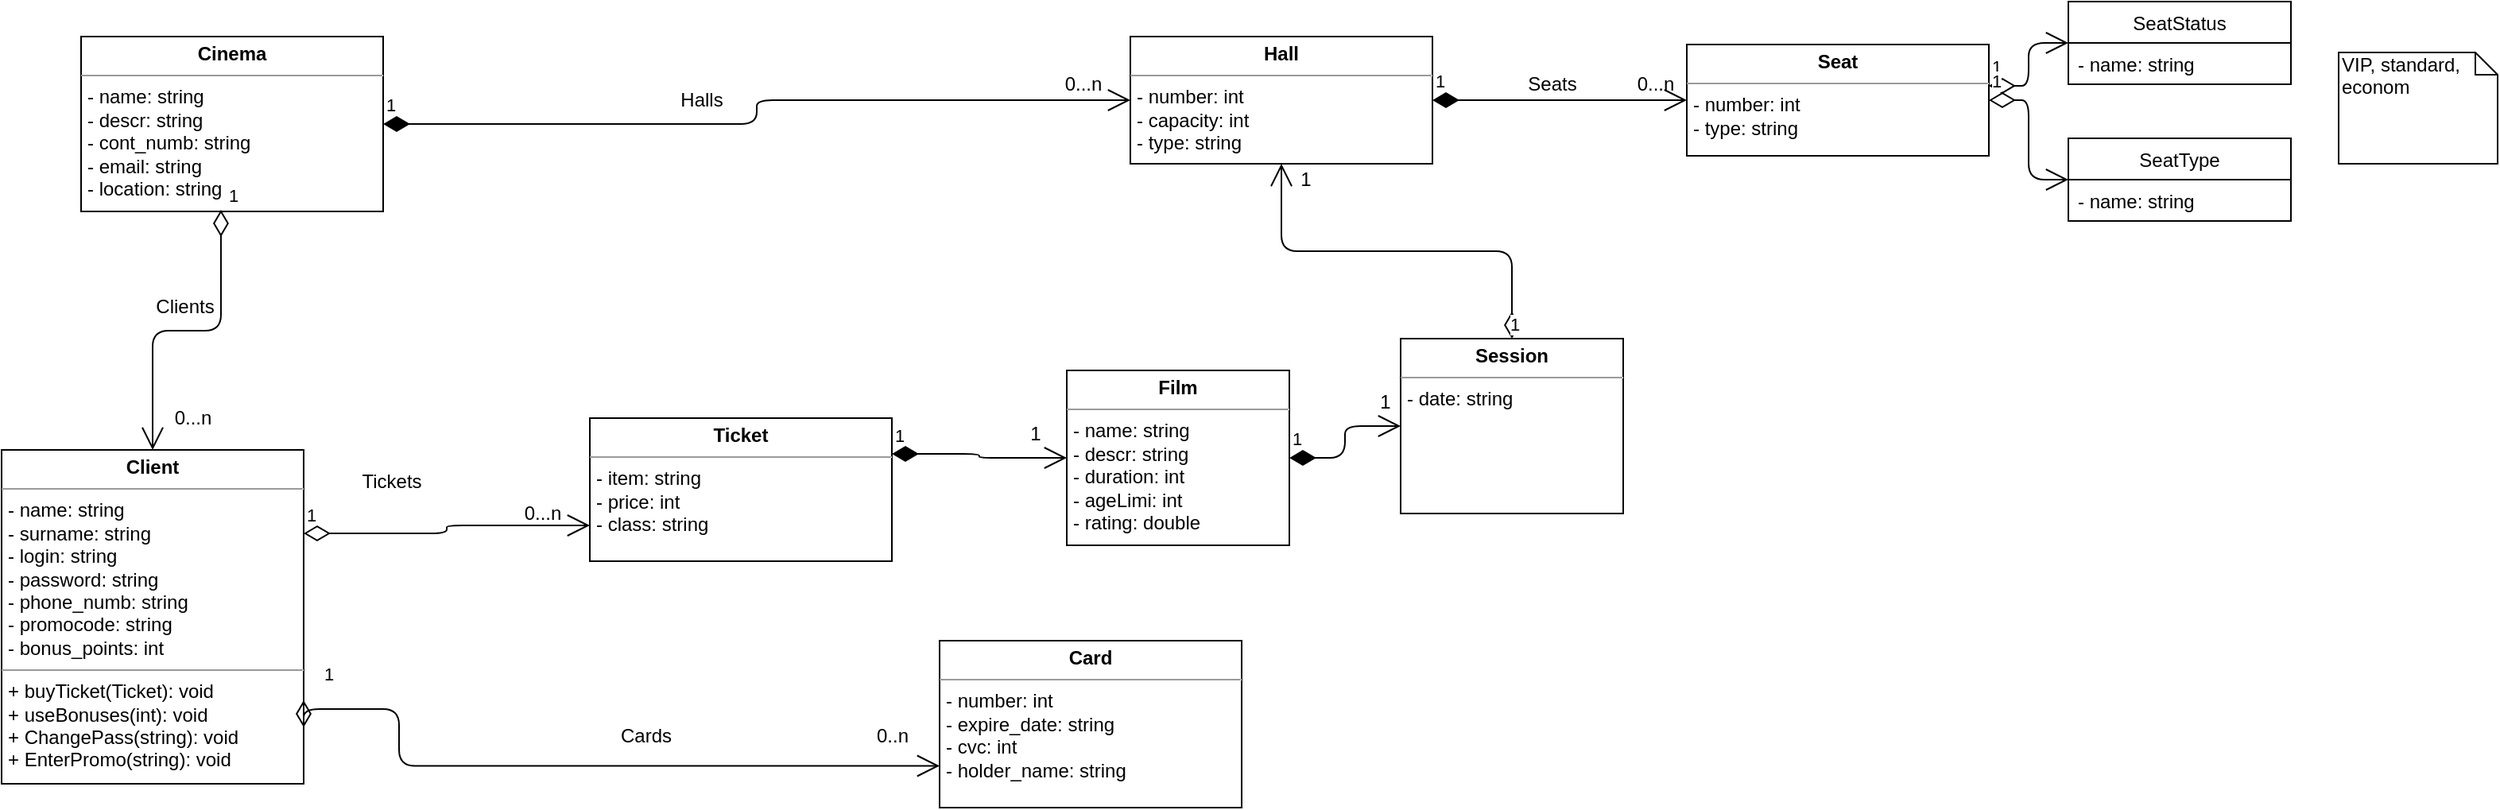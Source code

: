 <mxfile version="13.6.9" type="github">
  <diagram id="C5RBs43oDa-KdzZeNtuy" name="Page-1">
    <mxGraphModel dx="1350" dy="774" grid="1" gridSize="10" guides="1" tooltips="1" connect="1" arrows="1" fold="1" page="1" pageScale="1" pageWidth="827" pageHeight="583" math="0" shadow="0">
      <root>
        <mxCell id="WIyWlLk6GJQsqaUBKTNV-0" />
        <mxCell id="WIyWlLk6GJQsqaUBKTNV-1" parent="WIyWlLk6GJQsqaUBKTNV-0" />
        <mxCell id="M37PVCGN-hGSHYz3uMHd-49" value="SeatStatus" style="swimlane;fontStyle=0;childLayout=stackLayout;horizontal=1;startSize=26;fillColor=none;horizontalStack=0;resizeParent=1;resizeParentMax=0;resizeLast=0;collapsible=1;marginBottom=0;" vertex="1" parent="WIyWlLk6GJQsqaUBKTNV-1">
          <mxGeometry x="1330" y="18" width="140" height="52" as="geometry" />
        </mxCell>
        <mxCell id="M37PVCGN-hGSHYz3uMHd-50" value="- name: string" style="text;strokeColor=none;fillColor=none;align=left;verticalAlign=top;spacingLeft=4;spacingRight=4;overflow=hidden;rotatable=0;points=[[0,0.5],[1,0.5]];portConstraint=eastwest;" vertex="1" parent="M37PVCGN-hGSHYz3uMHd-49">
          <mxGeometry y="26" width="140" height="26" as="geometry" />
        </mxCell>
        <mxCell id="M37PVCGN-hGSHYz3uMHd-6" value="&lt;p style=&quot;margin: 0px ; margin-top: 4px ; text-align: center&quot;&gt;&lt;b&gt;Client&lt;/b&gt;&lt;/p&gt;&lt;hr size=&quot;1&quot;&gt;&lt;p style=&quot;margin: 0px ; margin-left: 4px&quot;&gt;- name: string&lt;br&gt;- surname: string&lt;br&gt;&lt;/p&gt;&lt;p style=&quot;margin: 0px ; margin-left: 4px&quot;&gt;- login: string&lt;/p&gt;&lt;p style=&quot;margin: 0px ; margin-left: 4px&quot;&gt;- password: string&lt;/p&gt;&lt;p style=&quot;margin: 0px ; margin-left: 4px&quot;&gt;- phone_numb: string&lt;/p&gt;&lt;p style=&quot;margin: 0px ; margin-left: 4px&quot;&gt;- promocode: string&lt;/p&gt;&lt;p style=&quot;margin: 0px ; margin-left: 4px&quot;&gt;- bonus_points: int&lt;/p&gt;&lt;hr size=&quot;1&quot;&gt;&lt;p style=&quot;margin: 0px ; margin-left: 4px&quot;&gt;+ buyTicket(Ticket): void&lt;br&gt;+ useBonuses(int): void&lt;/p&gt;&lt;p style=&quot;margin: 0px ; margin-left: 4px&quot;&gt;+ ChangePass(string): void&lt;/p&gt;&lt;p style=&quot;margin: 0px ; margin-left: 4px&quot;&gt;+ EnterPromo(string): void&lt;/p&gt;" style="verticalAlign=top;align=left;overflow=fill;fontSize=12;fontFamily=Helvetica;html=1;" vertex="1" parent="WIyWlLk6GJQsqaUBKTNV-1">
          <mxGeometry x="30" y="300" width="190" height="210" as="geometry" />
        </mxCell>
        <mxCell id="M37PVCGN-hGSHYz3uMHd-8" value="&lt;p style=&quot;margin: 0px ; margin-top: 4px ; text-align: center&quot;&gt;&lt;b&gt;Ticket&lt;/b&gt;&lt;/p&gt;&lt;hr size=&quot;1&quot;&gt;&lt;p style=&quot;margin: 0px ; margin-left: 4px&quot;&gt;- item: string&lt;br&gt;- price: int&lt;/p&gt;&lt;p style=&quot;margin: 0px ; margin-left: 4px&quot;&gt;- class: string&lt;/p&gt;" style="verticalAlign=top;align=left;overflow=fill;fontSize=12;fontFamily=Helvetica;html=1;" vertex="1" parent="WIyWlLk6GJQsqaUBKTNV-1">
          <mxGeometry x="400" y="280" width="190" height="90" as="geometry" />
        </mxCell>
        <mxCell id="M37PVCGN-hGSHYz3uMHd-9" value="&lt;p style=&quot;margin: 0px ; margin-top: 4px ; text-align: center&quot;&gt;&lt;b&gt;Card&lt;/b&gt;&lt;/p&gt;&lt;hr size=&quot;1&quot;&gt;&lt;p style=&quot;margin: 0px ; margin-left: 4px&quot;&gt;- number: int&lt;br&gt;- expire_date: string&lt;/p&gt;&lt;p style=&quot;margin: 0px ; margin-left: 4px&quot;&gt;- cvc: int&lt;/p&gt;&lt;p style=&quot;margin: 0px ; margin-left: 4px&quot;&gt;- holder_name: string&lt;/p&gt;" style="verticalAlign=top;align=left;overflow=fill;fontSize=12;fontFamily=Helvetica;html=1;" vertex="1" parent="WIyWlLk6GJQsqaUBKTNV-1">
          <mxGeometry x="620" y="420" width="190" height="105" as="geometry" />
        </mxCell>
        <mxCell id="M37PVCGN-hGSHYz3uMHd-12" value="&lt;p style=&quot;margin: 0px ; margin-top: 4px ; text-align: center&quot;&gt;&lt;b&gt;Cinema&lt;/b&gt;&lt;/p&gt;&lt;hr size=&quot;1&quot;&gt;&lt;p style=&quot;margin: 0px ; margin-left: 4px&quot;&gt;- name: string&lt;br&gt;- descr: string&lt;/p&gt;&lt;p style=&quot;margin: 0px ; margin-left: 4px&quot;&gt;- cont_numb: string&lt;/p&gt;&lt;p style=&quot;margin: 0px ; margin-left: 4px&quot;&gt;- email: string&lt;/p&gt;&lt;p style=&quot;margin: 0px ; margin-left: 4px&quot;&gt;- location: string&lt;/p&gt;" style="verticalAlign=top;align=left;overflow=fill;fontSize=12;fontFamily=Helvetica;html=1;" vertex="1" parent="WIyWlLk6GJQsqaUBKTNV-1">
          <mxGeometry x="80" y="40" width="190" height="110" as="geometry" />
        </mxCell>
        <mxCell id="M37PVCGN-hGSHYz3uMHd-13" value="0..n" style="text;html=1;align=center;verticalAlign=middle;resizable=0;points=[];autosize=1;" vertex="1" parent="WIyWlLk6GJQsqaUBKTNV-1">
          <mxGeometry x="570" y="470" width="40" height="20" as="geometry" />
        </mxCell>
        <mxCell id="M37PVCGN-hGSHYz3uMHd-14" value="Cards" style="text;html=1;align=center;verticalAlign=middle;resizable=0;points=[];autosize=1;" vertex="1" parent="WIyWlLk6GJQsqaUBKTNV-1">
          <mxGeometry x="410" y="470" width="50" height="20" as="geometry" />
        </mxCell>
        <mxCell id="M37PVCGN-hGSHYz3uMHd-15" value="0...n" style="text;html=1;align=center;verticalAlign=middle;resizable=0;points=[];autosize=1;" vertex="1" parent="WIyWlLk6GJQsqaUBKTNV-1">
          <mxGeometry x="350" y="330" width="40" height="20" as="geometry" />
        </mxCell>
        <mxCell id="M37PVCGN-hGSHYz3uMHd-16" value="Tickets" style="text;html=1;align=center;verticalAlign=middle;resizable=0;points=[];autosize=1;" vertex="1" parent="WIyWlLk6GJQsqaUBKTNV-1">
          <mxGeometry x="250" y="310" width="50" height="20" as="geometry" />
        </mxCell>
        <mxCell id="M37PVCGN-hGSHYz3uMHd-18" value="&lt;p style=&quot;margin: 0px ; margin-top: 4px ; text-align: center&quot;&gt;&lt;b&gt;Film&lt;/b&gt;&lt;/p&gt;&lt;hr size=&quot;1&quot;&gt;&lt;p style=&quot;margin: 0px ; margin-left: 4px&quot;&gt;- name: string&lt;br&gt;- descr: string&lt;/p&gt;&lt;p style=&quot;margin: 0px ; margin-left: 4px&quot;&gt;- duration: int&lt;/p&gt;&lt;p style=&quot;margin: 0px ; margin-left: 4px&quot;&gt;- ageLimi: int&lt;/p&gt;&lt;p style=&quot;margin: 0px ; margin-left: 4px&quot;&gt;- rating: double&lt;/p&gt;" style="verticalAlign=top;align=left;overflow=fill;fontSize=12;fontFamily=Helvetica;html=1;" vertex="1" parent="WIyWlLk6GJQsqaUBKTNV-1">
          <mxGeometry x="700" y="250" width="140" height="110" as="geometry" />
        </mxCell>
        <mxCell id="M37PVCGN-hGSHYz3uMHd-21" value="&lt;p style=&quot;margin: 0px ; margin-top: 4px ; text-align: center&quot;&gt;&lt;b&gt;Hall&lt;/b&gt;&lt;/p&gt;&lt;hr size=&quot;1&quot;&gt;&lt;p style=&quot;margin: 0px ; margin-left: 4px&quot;&gt;- number: int&lt;br&gt;- capacity: int&lt;/p&gt;&lt;p style=&quot;margin: 0px ; margin-left: 4px&quot;&gt;- type: string&lt;/p&gt;" style="verticalAlign=top;align=left;overflow=fill;fontSize=12;fontFamily=Helvetica;html=1;" vertex="1" parent="WIyWlLk6GJQsqaUBKTNV-1">
          <mxGeometry x="740" y="40" width="190" height="80" as="geometry" />
        </mxCell>
        <mxCell id="M37PVCGN-hGSHYz3uMHd-22" value="&lt;p style=&quot;margin: 0px ; margin-top: 4px ; text-align: center&quot;&gt;&lt;b&gt;Seat&lt;/b&gt;&lt;/p&gt;&lt;hr size=&quot;1&quot;&gt;&lt;p style=&quot;margin: 0px ; margin-left: 4px&quot;&gt;- number: int&lt;br&gt;&lt;/p&gt;&lt;p style=&quot;margin: 0px ; margin-left: 4px&quot;&gt;- type: string&lt;/p&gt;" style="verticalAlign=top;align=left;overflow=fill;fontSize=12;fontFamily=Helvetica;html=1;" vertex="1" parent="WIyWlLk6GJQsqaUBKTNV-1">
          <mxGeometry x="1090" y="45" width="190" height="70" as="geometry" />
        </mxCell>
        <mxCell id="M37PVCGN-hGSHYz3uMHd-23" value="1" style="endArrow=open;html=1;endSize=12;startArrow=diamondThin;startSize=14;startFill=1;edgeStyle=orthogonalEdgeStyle;align=left;verticalAlign=bottom;exitX=1;exitY=0.5;exitDx=0;exitDy=0;entryX=0;entryY=0.5;entryDx=0;entryDy=0;" edge="1" parent="WIyWlLk6GJQsqaUBKTNV-1" source="M37PVCGN-hGSHYz3uMHd-12" target="M37PVCGN-hGSHYz3uMHd-21">
          <mxGeometry x="-1" y="3" relative="1" as="geometry">
            <mxPoint x="870" y="-40" as="sourcePoint" />
            <mxPoint x="1010" y="90" as="targetPoint" />
          </mxGeometry>
        </mxCell>
        <mxCell id="M37PVCGN-hGSHYz3uMHd-24" value="1" style="endArrow=open;html=1;endSize=12;startArrow=diamondThin;startSize=14;startFill=1;edgeStyle=orthogonalEdgeStyle;align=left;verticalAlign=bottom;exitX=1;exitY=0.5;exitDx=0;exitDy=0;entryX=0;entryY=0.5;entryDx=0;entryDy=0;" edge="1" parent="WIyWlLk6GJQsqaUBKTNV-1" source="M37PVCGN-hGSHYz3uMHd-21" target="M37PVCGN-hGSHYz3uMHd-22">
          <mxGeometry x="-1" y="3" relative="1" as="geometry">
            <mxPoint x="940" y="100" as="sourcePoint" />
            <mxPoint x="1020" y="80" as="targetPoint" />
          </mxGeometry>
        </mxCell>
        <mxCell id="M37PVCGN-hGSHYz3uMHd-27" value="1" style="endArrow=open;html=1;endSize=12;startArrow=diamondThin;startSize=14;startFill=1;edgeStyle=orthogonalEdgeStyle;align=left;verticalAlign=bottom;exitX=1;exitY=0.25;exitDx=0;exitDy=0;entryX=0;entryY=0.5;entryDx=0;entryDy=0;" edge="1" parent="WIyWlLk6GJQsqaUBKTNV-1" source="M37PVCGN-hGSHYz3uMHd-8" target="M37PVCGN-hGSHYz3uMHd-18">
          <mxGeometry x="-1" y="3" relative="1" as="geometry">
            <mxPoint x="670" y="610" as="sourcePoint" />
            <mxPoint x="680" y="600" as="targetPoint" />
          </mxGeometry>
        </mxCell>
        <mxCell id="M37PVCGN-hGSHYz3uMHd-28" value="&lt;p style=&quot;margin: 0px ; margin-top: 4px ; text-align: center&quot;&gt;&lt;b&gt;Session&lt;/b&gt;&lt;/p&gt;&lt;hr size=&quot;1&quot;&gt;&lt;p style=&quot;margin: 0px ; margin-left: 4px&quot;&gt;- date: string&lt;/p&gt;" style="verticalAlign=top;align=left;overflow=fill;fontSize=12;fontFamily=Helvetica;html=1;" vertex="1" parent="WIyWlLk6GJQsqaUBKTNV-1">
          <mxGeometry x="910" y="230" width="140" height="110" as="geometry" />
        </mxCell>
        <mxCell id="M37PVCGN-hGSHYz3uMHd-29" value="1" style="endArrow=open;html=1;endSize=12;startArrow=diamondThin;startSize=14;startFill=0;edgeStyle=orthogonalEdgeStyle;align=left;verticalAlign=bottom;exitX=1;exitY=0.75;exitDx=0;exitDy=0;entryX=0;entryY=0.75;entryDx=0;entryDy=0;" edge="1" parent="WIyWlLk6GJQsqaUBKTNV-1" source="M37PVCGN-hGSHYz3uMHd-6" target="M37PVCGN-hGSHYz3uMHd-9">
          <mxGeometry x="-0.928" y="13" relative="1" as="geometry">
            <mxPoint x="720" y="460" as="sourcePoint" />
            <mxPoint x="880" y="460" as="targetPoint" />
            <Array as="points">
              <mxPoint x="220" y="463" />
              <mxPoint x="280" y="463" />
              <mxPoint x="280" y="499" />
            </Array>
            <mxPoint as="offset" />
          </mxGeometry>
        </mxCell>
        <mxCell id="M37PVCGN-hGSHYz3uMHd-30" value="1" style="endArrow=open;html=1;endSize=12;startArrow=diamondThin;startSize=14;startFill=0;edgeStyle=orthogonalEdgeStyle;align=left;verticalAlign=bottom;exitX=1;exitY=0.25;exitDx=0;exitDy=0;entryX=0;entryY=0.75;entryDx=0;entryDy=0;" edge="1" parent="WIyWlLk6GJQsqaUBKTNV-1" source="M37PVCGN-hGSHYz3uMHd-6" target="M37PVCGN-hGSHYz3uMHd-8">
          <mxGeometry x="-1" y="3" relative="1" as="geometry">
            <mxPoint x="720" y="460" as="sourcePoint" />
            <mxPoint x="880" y="460" as="targetPoint" />
          </mxGeometry>
        </mxCell>
        <mxCell id="M37PVCGN-hGSHYz3uMHd-32" value="1" style="endArrow=open;html=1;endSize=12;startArrow=diamondThin;startSize=14;startFill=1;edgeStyle=orthogonalEdgeStyle;align=left;verticalAlign=bottom;exitX=1;exitY=0.5;exitDx=0;exitDy=0;entryX=0;entryY=0.5;entryDx=0;entryDy=0;" edge="1" parent="WIyWlLk6GJQsqaUBKTNV-1" source="M37PVCGN-hGSHYz3uMHd-18" target="M37PVCGN-hGSHYz3uMHd-28">
          <mxGeometry x="-1" y="3" relative="1" as="geometry">
            <mxPoint x="620" y="350" as="sourcePoint" />
            <mxPoint x="780" y="350" as="targetPoint" />
          </mxGeometry>
        </mxCell>
        <mxCell id="M37PVCGN-hGSHYz3uMHd-33" value="1" style="endArrow=open;html=1;endSize=12;startArrow=diamondThin;startSize=14;startFill=0;edgeStyle=orthogonalEdgeStyle;align=left;verticalAlign=bottom;entryX=0.5;entryY=1;entryDx=0;entryDy=0;exitX=0.5;exitY=0;exitDx=0;exitDy=0;" edge="1" parent="WIyWlLk6GJQsqaUBKTNV-1" source="M37PVCGN-hGSHYz3uMHd-28" target="M37PVCGN-hGSHYz3uMHd-21">
          <mxGeometry x="-1" y="3" relative="1" as="geometry">
            <mxPoint x="720" y="320" as="sourcePoint" />
            <mxPoint x="880" y="320" as="targetPoint" />
          </mxGeometry>
        </mxCell>
        <mxCell id="M37PVCGN-hGSHYz3uMHd-35" value="1" style="text;html=1;align=center;verticalAlign=middle;resizable=0;points=[];autosize=1;" vertex="1" parent="WIyWlLk6GJQsqaUBKTNV-1">
          <mxGeometry x="670" y="280" width="20" height="20" as="geometry" />
        </mxCell>
        <mxCell id="M37PVCGN-hGSHYz3uMHd-36" value="1" style="text;html=1;align=center;verticalAlign=middle;resizable=0;points=[];autosize=1;" vertex="1" parent="WIyWlLk6GJQsqaUBKTNV-1">
          <mxGeometry x="890" y="260" width="20" height="20" as="geometry" />
        </mxCell>
        <mxCell id="M37PVCGN-hGSHYz3uMHd-37" value="1" style="text;html=1;align=center;verticalAlign=middle;resizable=0;points=[];autosize=1;" vertex="1" parent="WIyWlLk6GJQsqaUBKTNV-1">
          <mxGeometry x="840" y="120" width="20" height="20" as="geometry" />
        </mxCell>
        <mxCell id="M37PVCGN-hGSHYz3uMHd-39" value="0...n" style="text;html=1;align=center;verticalAlign=middle;resizable=0;points=[];autosize=1;" vertex="1" parent="WIyWlLk6GJQsqaUBKTNV-1">
          <mxGeometry x="1050" y="60" width="40" height="20" as="geometry" />
        </mxCell>
        <mxCell id="M37PVCGN-hGSHYz3uMHd-40" value="0...n" style="text;html=1;align=center;verticalAlign=middle;resizable=0;points=[];autosize=1;" vertex="1" parent="WIyWlLk6GJQsqaUBKTNV-1">
          <mxGeometry x="690" y="60" width="40" height="20" as="geometry" />
        </mxCell>
        <mxCell id="M37PVCGN-hGSHYz3uMHd-41" value="1" style="endArrow=open;html=1;endSize=12;startArrow=diamondThin;startSize=14;startFill=0;edgeStyle=orthogonalEdgeStyle;align=left;verticalAlign=bottom;exitX=0.463;exitY=0.991;exitDx=0;exitDy=0;exitPerimeter=0;entryX=0.5;entryY=0;entryDx=0;entryDy=0;" edge="1" parent="WIyWlLk6GJQsqaUBKTNV-1" source="M37PVCGN-hGSHYz3uMHd-12" target="M37PVCGN-hGSHYz3uMHd-6">
          <mxGeometry x="-1" y="3" relative="1" as="geometry">
            <mxPoint x="170" y="200" as="sourcePoint" />
            <mxPoint x="330" y="200" as="targetPoint" />
          </mxGeometry>
        </mxCell>
        <mxCell id="M37PVCGN-hGSHYz3uMHd-42" value="0...n" style="text;html=1;align=center;verticalAlign=middle;resizable=0;points=[];autosize=1;" vertex="1" parent="WIyWlLk6GJQsqaUBKTNV-1">
          <mxGeometry x="130" y="270" width="40" height="20" as="geometry" />
        </mxCell>
        <mxCell id="M37PVCGN-hGSHYz3uMHd-43" value="Clients" style="text;html=1;align=center;verticalAlign=middle;resizable=0;points=[];autosize=1;" vertex="1" parent="WIyWlLk6GJQsqaUBKTNV-1">
          <mxGeometry x="120" y="200" width="50" height="20" as="geometry" />
        </mxCell>
        <mxCell id="M37PVCGN-hGSHYz3uMHd-44" value="Halls" style="text;html=1;align=center;verticalAlign=middle;resizable=0;points=[];autosize=1;" vertex="1" parent="WIyWlLk6GJQsqaUBKTNV-1">
          <mxGeometry x="450" y="70" width="40" height="20" as="geometry" />
        </mxCell>
        <mxCell id="M37PVCGN-hGSHYz3uMHd-45" value="Seats" style="text;html=1;align=center;verticalAlign=middle;resizable=0;points=[];autosize=1;" vertex="1" parent="WIyWlLk6GJQsqaUBKTNV-1">
          <mxGeometry x="980" y="60" width="50" height="20" as="geometry" />
        </mxCell>
        <mxCell id="M37PVCGN-hGSHYz3uMHd-48" value="VIP, standard, econom&lt;br&gt;" style="shape=note;whiteSpace=wrap;html=1;size=14;verticalAlign=top;align=left;spacingTop=-6;" vertex="1" parent="WIyWlLk6GJQsqaUBKTNV-1">
          <mxGeometry x="1500" y="50" width="100" height="70" as="geometry" />
        </mxCell>
        <mxCell id="M37PVCGN-hGSHYz3uMHd-46" value="SeatType" style="swimlane;fontStyle=0;childLayout=stackLayout;horizontal=1;startSize=26;fillColor=none;horizontalStack=0;resizeParent=1;resizeParentMax=0;resizeLast=0;collapsible=1;marginBottom=0;" vertex="1" parent="WIyWlLk6GJQsqaUBKTNV-1">
          <mxGeometry x="1330" y="104" width="140" height="52" as="geometry" />
        </mxCell>
        <mxCell id="M37PVCGN-hGSHYz3uMHd-47" value="- name: string" style="text;strokeColor=none;fillColor=none;align=left;verticalAlign=top;spacingLeft=4;spacingRight=4;overflow=hidden;rotatable=0;points=[[0,0.5],[1,0.5]];portConstraint=eastwest;" vertex="1" parent="M37PVCGN-hGSHYz3uMHd-46">
          <mxGeometry y="26" width="140" height="26" as="geometry" />
        </mxCell>
        <mxCell id="M37PVCGN-hGSHYz3uMHd-51" value="1" style="endArrow=open;html=1;endSize=12;startArrow=diamondThin;startSize=14;startFill=0;edgeStyle=orthogonalEdgeStyle;align=left;verticalAlign=bottom;entryX=0;entryY=0.5;entryDx=0;entryDy=0;exitX=1;exitY=0.371;exitDx=0;exitDy=0;exitPerimeter=0;" edge="1" parent="WIyWlLk6GJQsqaUBKTNV-1" source="M37PVCGN-hGSHYz3uMHd-22" target="M37PVCGN-hGSHYz3uMHd-49">
          <mxGeometry x="-1" y="3" relative="1" as="geometry">
            <mxPoint x="1270" y="45" as="sourcePoint" />
            <mxPoint x="1310" y="25" as="targetPoint" />
          </mxGeometry>
        </mxCell>
        <mxCell id="M37PVCGN-hGSHYz3uMHd-52" value="1" style="endArrow=open;html=1;endSize=12;startArrow=diamondThin;startSize=14;startFill=0;edgeStyle=orthogonalEdgeStyle;align=left;verticalAlign=bottom;entryX=0;entryY=0.5;entryDx=0;entryDy=0;exitX=1;exitY=0.5;exitDx=0;exitDy=0;" edge="1" parent="WIyWlLk6GJQsqaUBKTNV-1" source="M37PVCGN-hGSHYz3uMHd-22" target="M37PVCGN-hGSHYz3uMHd-46">
          <mxGeometry x="-1" y="3" relative="1" as="geometry">
            <mxPoint x="1454.02" y="307.5" as="sourcePoint" />
            <mxPoint x="1414.02" y="403.5" as="targetPoint" />
          </mxGeometry>
        </mxCell>
      </root>
    </mxGraphModel>
  </diagram>
</mxfile>
